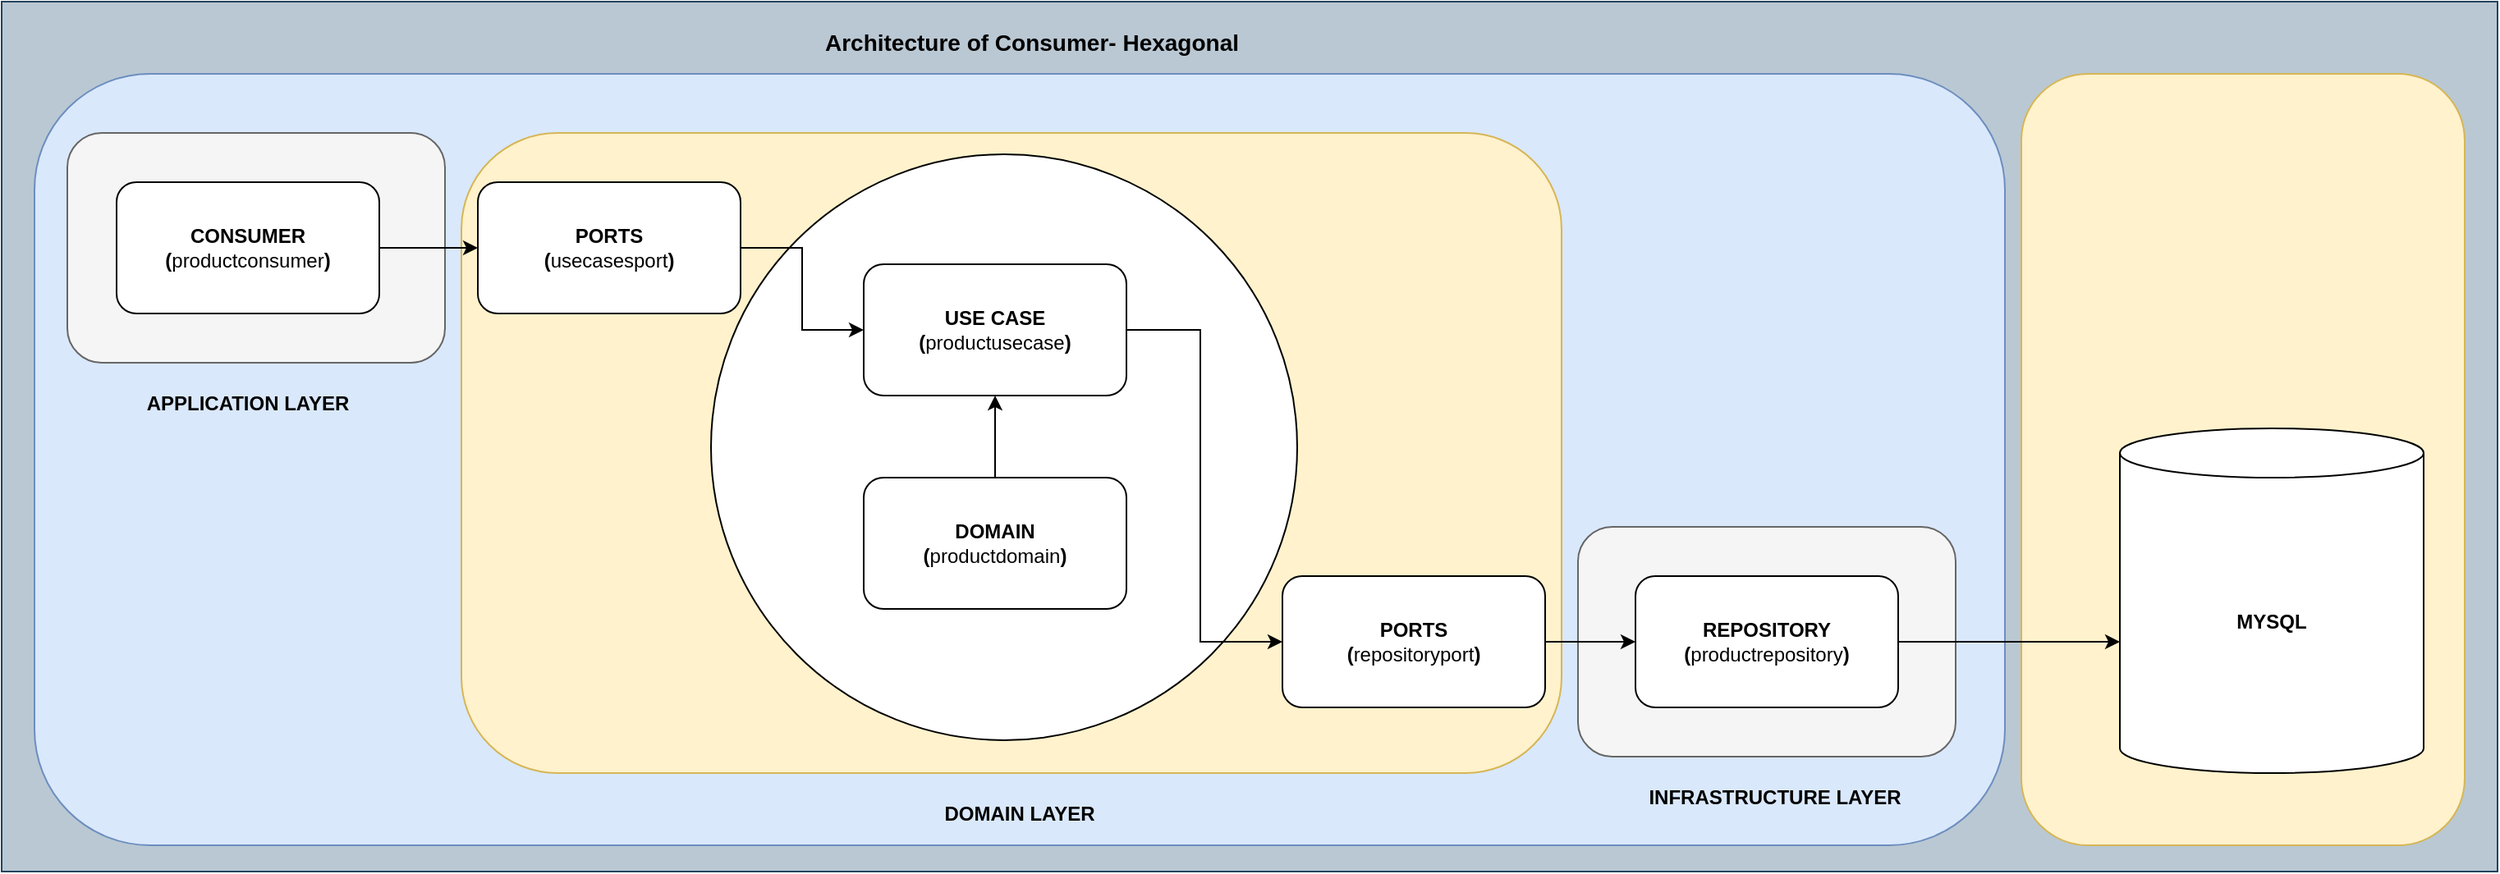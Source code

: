<mxfile version="24.8.6">
  <diagram name="Page-1" id="w-lWyj8Ut34FLP-mD0ro">
    <mxGraphModel dx="2870" dy="1139" grid="1" gridSize="10" guides="1" tooltips="1" connect="1" arrows="1" fold="1" page="1" pageScale="1" pageWidth="850" pageHeight="1100" math="0" shadow="0">
      <root>
        <mxCell id="0" />
        <mxCell id="1" parent="0" />
        <mxCell id="7ic5Q0N-fm72EmU3WI0P-2" value="" style="rounded=0;whiteSpace=wrap;html=1;fillColor=#bac8d3;strokeColor=#23445d;" parent="1" vertex="1">
          <mxGeometry x="-260" y="40" width="1520" height="530" as="geometry" />
        </mxCell>
        <mxCell id="7ic5Q0N-fm72EmU3WI0P-1" value="" style="rounded=1;whiteSpace=wrap;html=1;fillColor=#dae8fc;strokeColor=#6c8ebf;" parent="1" vertex="1">
          <mxGeometry x="-240" y="84" width="1200" height="470" as="geometry" />
        </mxCell>
        <mxCell id="7ic5Q0N-fm72EmU3WI0P-3" value="Architecture of Consumer- Hexagonal" style="text;html=1;strokeColor=none;fillColor=none;align=center;verticalAlign=middle;whiteSpace=wrap;rounded=0;fontStyle=1;fontSize=14;" parent="1" vertex="1">
          <mxGeometry x="240" y="50" width="255" height="30" as="geometry" />
        </mxCell>
        <mxCell id="7ic5Q0N-fm72EmU3WI0P-5" value="" style="rounded=1;whiteSpace=wrap;html=1;fillColor=#f5f5f5;fontColor=#333333;strokeColor=#666666;" parent="1" vertex="1">
          <mxGeometry x="-220" y="120" width="230" height="140" as="geometry" />
        </mxCell>
        <mxCell id="7ic5Q0N-fm72EmU3WI0P-6" value="&lt;b&gt;CONSUMER&lt;br&gt;(&lt;/b&gt;productconsumer&lt;b style=&quot;background-color: initial;&quot;&gt;)&lt;/b&gt;" style="rounded=1;whiteSpace=wrap;html=1;" parent="1" vertex="1">
          <mxGeometry x="-190" y="150" width="160" height="80" as="geometry" />
        </mxCell>
        <mxCell id="7ic5Q0N-fm72EmU3WI0P-7" value="APPLICATION LAYER" style="text;html=1;strokeColor=none;fillColor=none;align=center;verticalAlign=middle;whiteSpace=wrap;rounded=0;fontStyle=1" parent="1" vertex="1">
          <mxGeometry x="-180" y="270" width="140" height="30" as="geometry" />
        </mxCell>
        <mxCell id="7ic5Q0N-fm72EmU3WI0P-9" value="" style="rounded=1;whiteSpace=wrap;html=1;fillColor=#f5f5f5;fontColor=#333333;strokeColor=#666666;" parent="1" vertex="1">
          <mxGeometry x="700" y="360" width="230" height="140" as="geometry" />
        </mxCell>
        <mxCell id="7ic5Q0N-fm72EmU3WI0P-10" value="INFRASTRUCTURE LAYER" style="text;html=1;strokeColor=none;fillColor=none;align=center;verticalAlign=middle;whiteSpace=wrap;rounded=0;fontStyle=1" parent="1" vertex="1">
          <mxGeometry x="730" y="510" width="180" height="30" as="geometry" />
        </mxCell>
        <mxCell id="7ic5Q0N-fm72EmU3WI0P-12" value="" style="rounded=1;whiteSpace=wrap;html=1;fillColor=#fff2cc;strokeColor=#d6b656;" parent="1" vertex="1">
          <mxGeometry x="970" y="84" width="270" height="470" as="geometry" />
        </mxCell>
        <mxCell id="7ic5Q0N-fm72EmU3WI0P-13" value="" style="rounded=1;whiteSpace=wrap;html=1;fillColor=#fff2cc;strokeColor=#d6b656;" parent="1" vertex="1">
          <mxGeometry x="20" y="120" width="670" height="390" as="geometry" />
        </mxCell>
        <mxCell id="7ic5Q0N-fm72EmU3WI0P-14" value="" style="ellipse;whiteSpace=wrap;html=1;aspect=fixed;" parent="1" vertex="1">
          <mxGeometry x="172" y="133" width="357" height="357" as="geometry" />
        </mxCell>
        <mxCell id="7ic5Q0N-fm72EmU3WI0P-31" value="" style="edgeStyle=orthogonalEdgeStyle;rounded=0;orthogonalLoop=1;jettySize=auto;html=1;" parent="1" source="7ic5Q0N-fm72EmU3WI0P-16" target="7ic5Q0N-fm72EmU3WI0P-25" edge="1">
          <mxGeometry relative="1" as="geometry" />
        </mxCell>
        <mxCell id="7ic5Q0N-fm72EmU3WI0P-16" value="&lt;b&gt;PORTS&lt;/b&gt;&lt;br&gt;&lt;b&gt;(&lt;/b&gt;usecasesport&lt;b&gt;)&lt;/b&gt;" style="rounded=1;whiteSpace=wrap;html=1;" parent="1" vertex="1">
          <mxGeometry x="30" y="150" width="160" height="80" as="geometry" />
        </mxCell>
        <mxCell id="7ic5Q0N-fm72EmU3WI0P-17" value="&lt;b&gt;PORTS&lt;/b&gt;&lt;br&gt;&lt;b&gt;(&lt;/b&gt;repositoryport&lt;b&gt;)&lt;/b&gt;" style="rounded=1;whiteSpace=wrap;html=1;" parent="1" vertex="1">
          <mxGeometry x="520" y="390" width="160" height="80" as="geometry" />
        </mxCell>
        <mxCell id="7ic5Q0N-fm72EmU3WI0P-18" value="&lt;b&gt;REPOSITORY&lt;/b&gt;&lt;br&gt;&lt;b&gt;(&lt;/b&gt;productrepository&lt;b style=&quot;background-color: initial;&quot;&gt;)&lt;/b&gt;" style="rounded=1;whiteSpace=wrap;html=1;" parent="1" vertex="1">
          <mxGeometry x="735" y="390" width="160" height="80" as="geometry" />
        </mxCell>
        <mxCell id="7ic5Q0N-fm72EmU3WI0P-22" value="" style="endArrow=classic;html=1;rounded=0;exitX=1;exitY=0.5;exitDx=0;exitDy=0;" parent="1" source="7ic5Q0N-fm72EmU3WI0P-18" edge="1">
          <mxGeometry width="50" height="50" relative="1" as="geometry">
            <mxPoint x="980" y="480" as="sourcePoint" />
            <mxPoint x="1030" y="430" as="targetPoint" />
          </mxGeometry>
        </mxCell>
        <mxCell id="7ic5Q0N-fm72EmU3WI0P-23" value="" style="endArrow=classic;html=1;rounded=0;entryX=0;entryY=0.5;entryDx=0;entryDy=0;exitX=1;exitY=0.5;exitDx=0;exitDy=0;" parent="1" source="7ic5Q0N-fm72EmU3WI0P-17" target="7ic5Q0N-fm72EmU3WI0P-18" edge="1">
          <mxGeometry width="50" height="50" relative="1" as="geometry">
            <mxPoint x="490" y="410" as="sourcePoint" />
            <mxPoint x="540" y="360" as="targetPoint" />
          </mxGeometry>
        </mxCell>
        <mxCell id="7ic5Q0N-fm72EmU3WI0P-24" value="DOMAIN LAYER" style="text;html=1;strokeColor=none;fillColor=none;align=center;verticalAlign=middle;whiteSpace=wrap;rounded=0;fontStyle=1" parent="1" vertex="1">
          <mxGeometry x="290" y="520" width="140" height="30" as="geometry" />
        </mxCell>
        <mxCell id="7ic5Q0N-fm72EmU3WI0P-25" value="&lt;b&gt;USE CASE&lt;br&gt;(&lt;/b&gt;productusecase&lt;b style=&quot;background-color: initial;&quot;&gt;)&lt;/b&gt;" style="rounded=1;whiteSpace=wrap;html=1;" parent="1" vertex="1">
          <mxGeometry x="265" y="200" width="160" height="80" as="geometry" />
        </mxCell>
        <mxCell id="7ic5Q0N-fm72EmU3WI0P-32" value="" style="edgeStyle=orthogonalEdgeStyle;rounded=0;orthogonalLoop=1;jettySize=auto;html=1;" parent="1" source="7ic5Q0N-fm72EmU3WI0P-26" target="7ic5Q0N-fm72EmU3WI0P-25" edge="1">
          <mxGeometry relative="1" as="geometry" />
        </mxCell>
        <mxCell id="7ic5Q0N-fm72EmU3WI0P-26" value="&lt;b&gt;DOMAIN&lt;br&gt;(&lt;/b&gt;productdomain&lt;b style=&quot;background-color: initial;&quot;&gt;)&lt;/b&gt;" style="rounded=1;whiteSpace=wrap;html=1;" parent="1" vertex="1">
          <mxGeometry x="265" y="330" width="160" height="80" as="geometry" />
        </mxCell>
        <mxCell id="7ic5Q0N-fm72EmU3WI0P-27" value="" style="endArrow=classic;html=1;rounded=0;entryX=0;entryY=0.5;entryDx=0;entryDy=0;exitX=1;exitY=0.5;exitDx=0;exitDy=0;" parent="1" source="7ic5Q0N-fm72EmU3WI0P-25" target="7ic5Q0N-fm72EmU3WI0P-17" edge="1">
          <mxGeometry width="50" height="50" relative="1" as="geometry">
            <mxPoint x="490" y="420" as="sourcePoint" />
            <mxPoint x="540" y="370" as="targetPoint" />
            <Array as="points">
              <mxPoint x="470" y="240" />
              <mxPoint x="470" y="430" />
            </Array>
          </mxGeometry>
        </mxCell>
        <mxCell id="7ic5Q0N-fm72EmU3WI0P-28" style="edgeStyle=orthogonalEdgeStyle;rounded=0;orthogonalLoop=1;jettySize=auto;html=1;exitX=1;exitY=0.5;exitDx=0;exitDy=0;" parent="1" source="7ic5Q0N-fm72EmU3WI0P-6" target="7ic5Q0N-fm72EmU3WI0P-16" edge="1">
          <mxGeometry relative="1" as="geometry" />
        </mxCell>
        <mxCell id="7ic5Q0N-fm72EmU3WI0P-34" value="&lt;b&gt;MYSQL&lt;/b&gt;" style="shape=cylinder3;whiteSpace=wrap;html=1;boundedLbl=1;backgroundOutline=1;size=15;" parent="1" vertex="1">
          <mxGeometry x="1030" y="300" width="185" height="210" as="geometry" />
        </mxCell>
      </root>
    </mxGraphModel>
  </diagram>
</mxfile>
